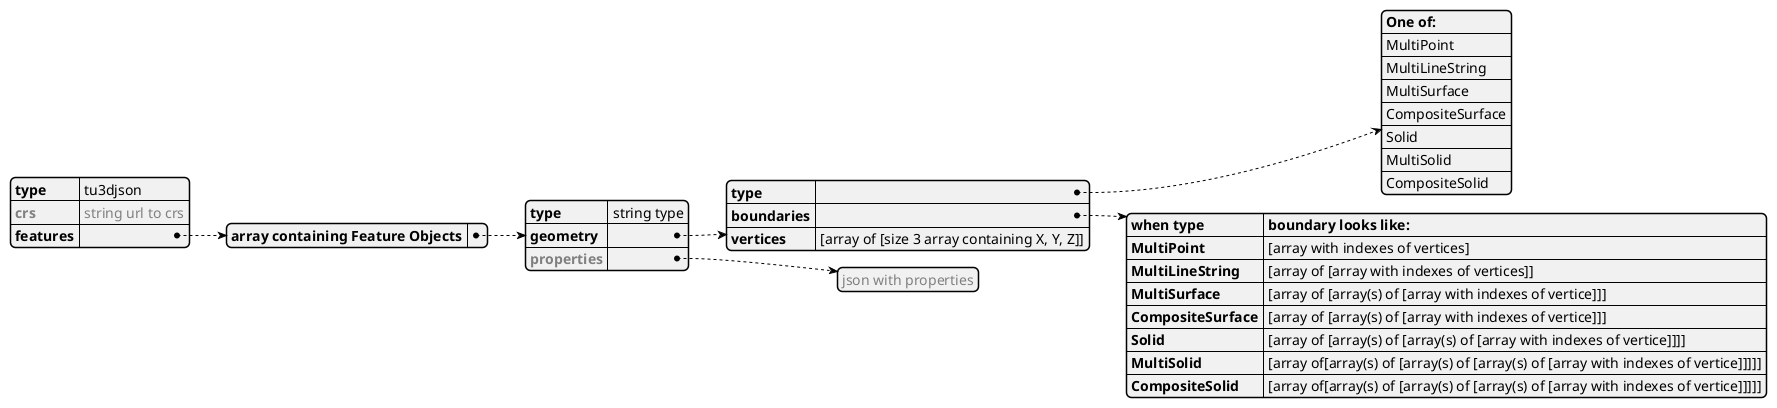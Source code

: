 @startjson

<style>
    .notneeded {
        backgroundcolor #f1f1f1
        FontColor grey
    }
    .explain{
        backgroundcolor #f1f1f1
        FontStyle bold
    }
</style>
#highlight "crs" <<notneeded>>
#highlight "features"/"array containing Feature Objects"/"properties" <<notneeded>>
#highlight "features"/"array containing Feature Objects"/"properties"/"0"  <<notneeded>>
#highlight "features"/"array containing Feature Objects"/"geometry"/"boundaries"/"when type"  <<explain>>
#highlight "features"/"array containing Feature Objects"/"geometry"/"type"/"0"  <<explain>>
{
  "type": "tu3djson",
  "crs": "string url to crs",
  "features": {
  "array containing Feature Objects" : {
    "type": "string type",
    "geometry": {
        "type": ["One of:","MultiPoint","MultiLineString" ,"MultiSurface", "CompositeSurface", "Solid", "MultiSolid", "CompositeSolid"],
        "boundaries" : {
            "when type":            "boundary looks like:",
            "MultiPoint" :          "[array with indexes of vertices]",
            "MultiLineString":      "[array of [array with indexes of vertices]]",
            "MultiSurface" :        "[array of [array(s) of [array with indexes of vertice]]]",
            "CompositeSurface" :    "[array of [array(s) of [array with indexes of vertice]]]",
            "Solid" :               "[array of [array(s) of [array(s) of [array with indexes of vertice]]]]",
            "MultiSolid" :          "[array of[array(s) of [array(s) of [array(s) of [array with indexes of vertice]]]]]",
            "CompositeSolid" :      "[array of[array(s) of [array(s) of [array(s) of [array with indexes of vertice]]]]]"
        },
        "vertices": "[array of [size 3 array containing X, Y, Z]]"
    },
    "properties": ["json with properties"]
    }
  }
}
@endjson



@startuml
label D [
{{json
<style>
    .notneeded {
        backgroundcolor #f1f1f1
        FontColor grey
    }
    .explain{
        backgroundcolor #f1f1f1
        FontStyle bold
    }
</style>
#highlight "crs" <<notneeded>>
#highlight "features"/"array containing Feature Objects"/"properties" <<notneeded>>
#highlight "features"/"array containing Feature Objects"/"properties"/"0"  <<notneeded>>
#highlight "features"/"array containing Feature Objects"/"properties"/"1"  <<notneeded>>
#highlight "features"/"array containing Feature Objects"/"properties"/"2"  <<notneeded>>
#highlight "features"/"array containing Feature Objects"/"properties"/"3"  <<notneeded>>
#highlight "features"/"array containing Feature Objects"/"properties"/"4"  <<notneeded>>
#highlight "features"/"array containing Feature Objects"/"properties"/"5"  <<notneeded>>
#highlight "features"/"array containing Feature Objects"/"properties"/"6"  <<notneeded>>
#highlight "features"/"array containing Feature Objects"/"properties"/"7"  <<notneeded>>
{
  "type": "tu3djson",
  "crs": "URL formatted according to the OGC Name Type Specification",
  "features": {
  "array containing Feature Objects" : {
    "type": "string type, may be 'feature' ",
    "properties": ["**json** with properties","\tCan be anything","//**AUTOr3pair** uses it for://",
                    "//\tThe LOD//","//\tSemantics//","//\tMaterials//","//\tTextures//","//\tAttributes//"
    ],
    "geometry": {}

    }
  }
}
}}
]

label E [
{{json
<style>
    .notused {
        backgroundcolor #f1f1f1
        FontColor #617A9A
        FontStyle italic
    }
    .explain{
        backgroundcolor #f1f1f1
        FontStyle bold
    }
</style>
#highlight "boundaries"/"when type"  <<explain>>
#highlight "type"/"0"  <<explain>>
#highlight "type"/"1"  <<notused>>
#highlight "type"/"2"  <<notused>>
#highlight "boundaries"/"**MultiPoint**" <<notused>>
#highlight "boundaries"/"**MultiLineString**" <<notused>>
{
        "type": ["One of:","MultiPoint","MultiLineString" ,"MultiSurface", "CompositeSurface", "Solid", "MultiSolid", "CompositeSolid"],
        "boundaries" : {
            "when type":            "boundary looks like:",
            "**MultiPoint**" :          "[array with indexes of vertices]",
            "**MultiLineString**":      "[array of [array with indexes of vertices]]",
            "MultiSurface" :        "[array of [array(s) of [array with indexes of vertice]]]",
            "CompositeSurface" :    "[array of [array(s) of [array with indexes of vertice]]]",
            "Solid" :               "[array of [array(s) of [array(s) of [array with indexes of vertice]]]]",
            "MultiSolid" :          "[array of[array(s) of [array(s) of [array(s) of [array with indexes of vertice]]]]]",
            "CompositeSolid" :      "[array of[array(s) of [array(s) of [array(s) of [array with indexes of vertice]]]]]"
        },
        "vertices": "[array of [size 3 array containing X, Y, Z]]"
    }
}}
]

 D -[hidden]-  E


@enduml